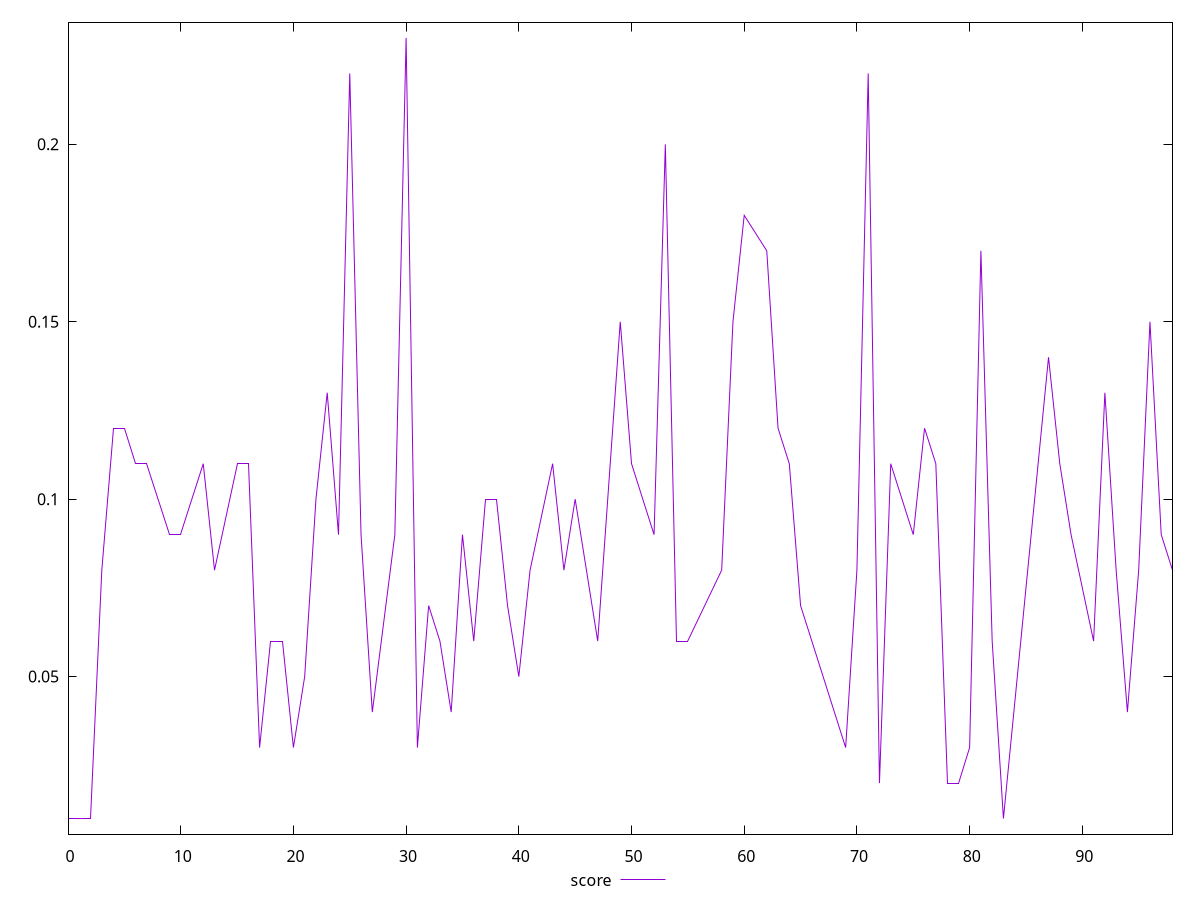 reset

$score <<EOF
0 0.01
1 0.01
2 0.01
3 0.08
4 0.12
5 0.12
6 0.11
7 0.11
9 0.09
10 0.09
12 0.11
13 0.08
15 0.11
16 0.11
17 0.03
18 0.06
19 0.06
20 0.03
21 0.05
22 0.1
23 0.13
24 0.09
25 0.22
26 0.09
27 0.04
29 0.09
30 0.23
31 0.03
32 0.07
33 0.06
34 0.04
35 0.09
36 0.06
37 0.1
38 0.1
39 0.07
40 0.05
41 0.08
43 0.11
44 0.08
45 0.1
47 0.06
49 0.15
50 0.11
52 0.09
53 0.2
54 0.06
55 0.06
58 0.08
59 0.15
60 0.18
62 0.17
63 0.12
64 0.11
65 0.07
66 0.06
67 0.05
69 0.03
70 0.08
71 0.22
72 0.02
73 0.11
75 0.09
76 0.12
77 0.11
78 0.02
79 0.02
80 0.03
81 0.17
82 0.06
83 0.01
87 0.14
88 0.11
89 0.09
91 0.06
92 0.13
93 0.08
94 0.04
95 0.08
96 0.15
97 0.09
98 0.08
EOF

set key outside below
set xrange [0:98]
set yrange [0.0056:0.2344]
set trange [0.0056:0.2344]
set terminal svg size 640, 500 enhanced background rgb 'white'
set output "reports/report_00028_2021-02-24T12-49-42.674Z/speed-index/samples/astro/score/values.svg"

plot $score title "score" with line

reset
